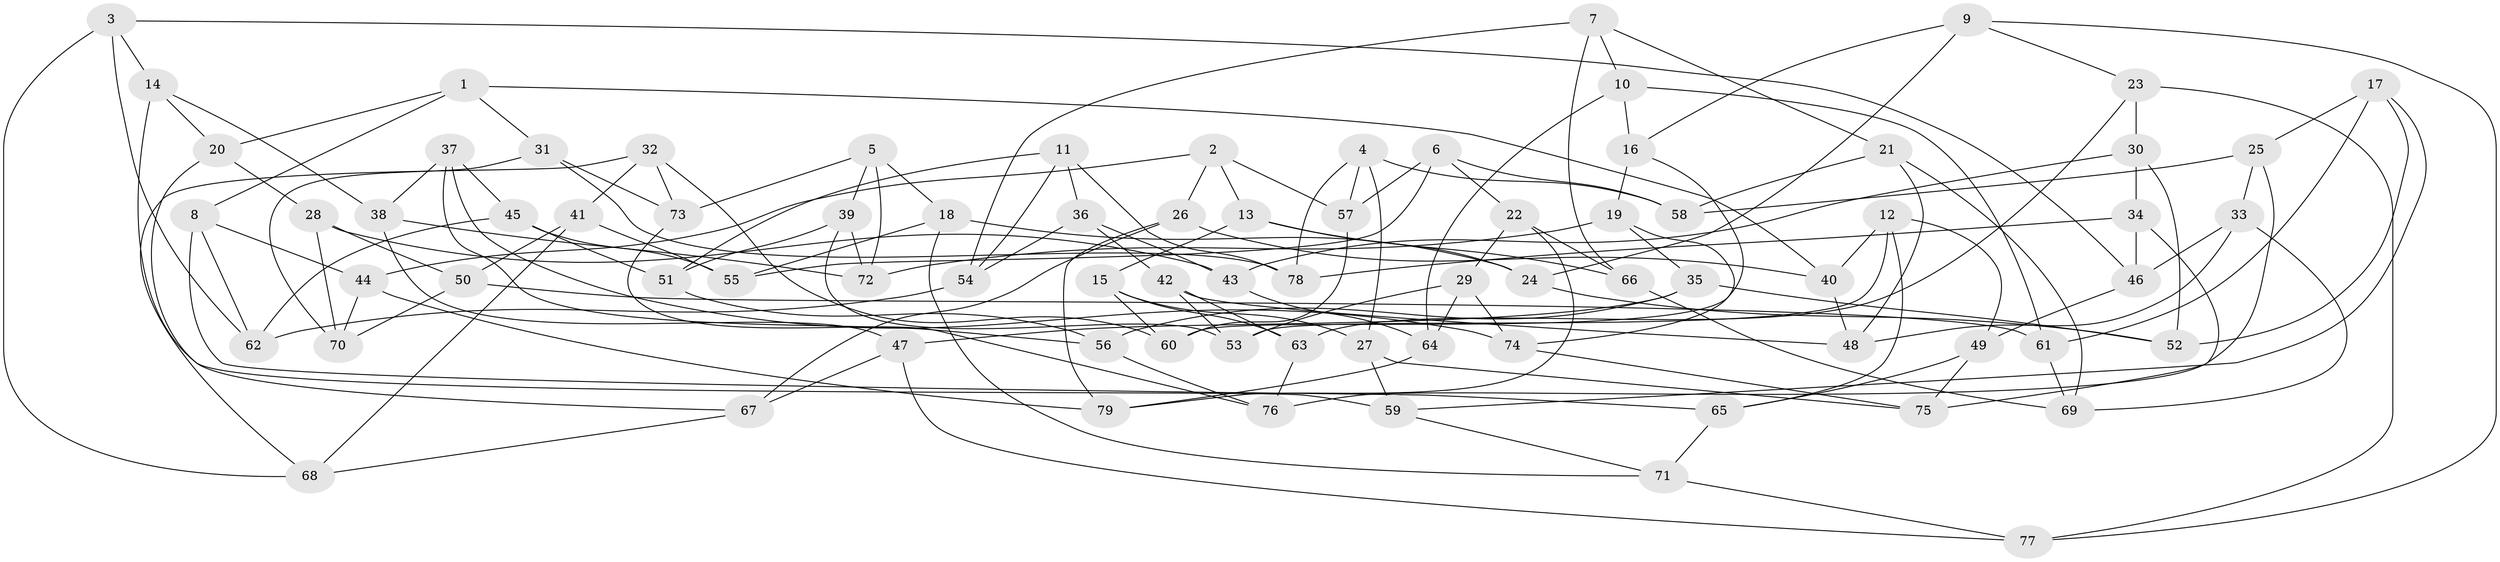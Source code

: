 // coarse degree distribution, {4: 0.3541666666666667, 6: 0.5208333333333334, 5: 0.125}
// Generated by graph-tools (version 1.1) at 2025/24/03/03/25 07:24:26]
// undirected, 79 vertices, 158 edges
graph export_dot {
graph [start="1"]
  node [color=gray90,style=filled];
  1;
  2;
  3;
  4;
  5;
  6;
  7;
  8;
  9;
  10;
  11;
  12;
  13;
  14;
  15;
  16;
  17;
  18;
  19;
  20;
  21;
  22;
  23;
  24;
  25;
  26;
  27;
  28;
  29;
  30;
  31;
  32;
  33;
  34;
  35;
  36;
  37;
  38;
  39;
  40;
  41;
  42;
  43;
  44;
  45;
  46;
  47;
  48;
  49;
  50;
  51;
  52;
  53;
  54;
  55;
  56;
  57;
  58;
  59;
  60;
  61;
  62;
  63;
  64;
  65;
  66;
  67;
  68;
  69;
  70;
  71;
  72;
  73;
  74;
  75;
  76;
  77;
  78;
  79;
  1 -- 31;
  1 -- 8;
  1 -- 40;
  1 -- 20;
  2 -- 13;
  2 -- 57;
  2 -- 26;
  2 -- 44;
  3 -- 62;
  3 -- 68;
  3 -- 14;
  3 -- 46;
  4 -- 58;
  4 -- 78;
  4 -- 57;
  4 -- 27;
  5 -- 18;
  5 -- 73;
  5 -- 39;
  5 -- 72;
  6 -- 57;
  6 -- 55;
  6 -- 22;
  6 -- 58;
  7 -- 66;
  7 -- 10;
  7 -- 21;
  7 -- 54;
  8 -- 65;
  8 -- 44;
  8 -- 62;
  9 -- 24;
  9 -- 16;
  9 -- 77;
  9 -- 23;
  10 -- 61;
  10 -- 16;
  10 -- 64;
  11 -- 54;
  11 -- 78;
  11 -- 36;
  11 -- 51;
  12 -- 65;
  12 -- 40;
  12 -- 53;
  12 -- 49;
  13 -- 66;
  13 -- 24;
  13 -- 15;
  14 -- 59;
  14 -- 38;
  14 -- 20;
  15 -- 63;
  15 -- 60;
  15 -- 27;
  16 -- 19;
  16 -- 60;
  17 -- 61;
  17 -- 52;
  17 -- 25;
  17 -- 59;
  18 -- 24;
  18 -- 71;
  18 -- 55;
  19 -- 35;
  19 -- 74;
  19 -- 72;
  20 -- 28;
  20 -- 67;
  21 -- 58;
  21 -- 69;
  21 -- 48;
  22 -- 66;
  22 -- 29;
  22 -- 79;
  23 -- 63;
  23 -- 77;
  23 -- 30;
  24 -- 52;
  25 -- 33;
  25 -- 76;
  25 -- 58;
  26 -- 40;
  26 -- 67;
  26 -- 79;
  27 -- 59;
  27 -- 75;
  28 -- 43;
  28 -- 70;
  28 -- 50;
  29 -- 53;
  29 -- 74;
  29 -- 64;
  30 -- 43;
  30 -- 34;
  30 -- 52;
  31 -- 78;
  31 -- 70;
  31 -- 73;
  32 -- 60;
  32 -- 73;
  32 -- 68;
  32 -- 41;
  33 -- 48;
  33 -- 46;
  33 -- 69;
  34 -- 78;
  34 -- 46;
  34 -- 75;
  35 -- 56;
  35 -- 52;
  35 -- 47;
  36 -- 54;
  36 -- 42;
  36 -- 43;
  37 -- 74;
  37 -- 56;
  37 -- 38;
  37 -- 45;
  38 -- 72;
  38 -- 47;
  39 -- 72;
  39 -- 53;
  39 -- 51;
  40 -- 48;
  41 -- 68;
  41 -- 55;
  41 -- 50;
  42 -- 48;
  42 -- 53;
  42 -- 63;
  43 -- 64;
  44 -- 70;
  44 -- 79;
  45 -- 55;
  45 -- 62;
  45 -- 51;
  46 -- 49;
  47 -- 67;
  47 -- 77;
  49 -- 65;
  49 -- 75;
  50 -- 61;
  50 -- 70;
  51 -- 56;
  54 -- 62;
  56 -- 76;
  57 -- 60;
  59 -- 71;
  61 -- 69;
  63 -- 76;
  64 -- 79;
  65 -- 71;
  66 -- 69;
  67 -- 68;
  71 -- 77;
  73 -- 76;
  74 -- 75;
}
